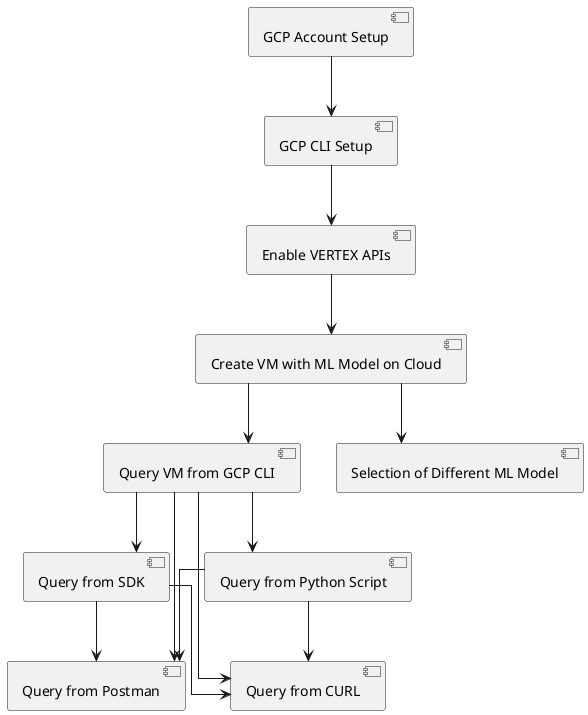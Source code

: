 @startuml
skinparam linetype ortho

[GCP Account Setup] --> [GCP CLI Setup]
[GCP CLI Setup] --> [Enable VERTEX APIs]
[Enable VERTEX APIs] --> [Create VM with ML Model on Cloud]
[Create VM with ML Model on Cloud] --> [Query VM from GCP CLI]
[Create VM with ML Model on Cloud] --> [Selection of Different ML Model]

[Query VM from GCP CLI] --> [Query from SDK]
[Query VM from GCP CLI] --> [Query from Python Script]
[Query VM from GCP CLI] --> [Query from Postman]
[Query VM from GCP CLI] --> [Query from CURL]

[Query from SDK] --> [Query from Postman]
[Query from SDK] --> [Query from CURL]
[Query from Python Script] --> [Query from Postman]
[Query from Python Script] --> [Query from CURL]

@enduml